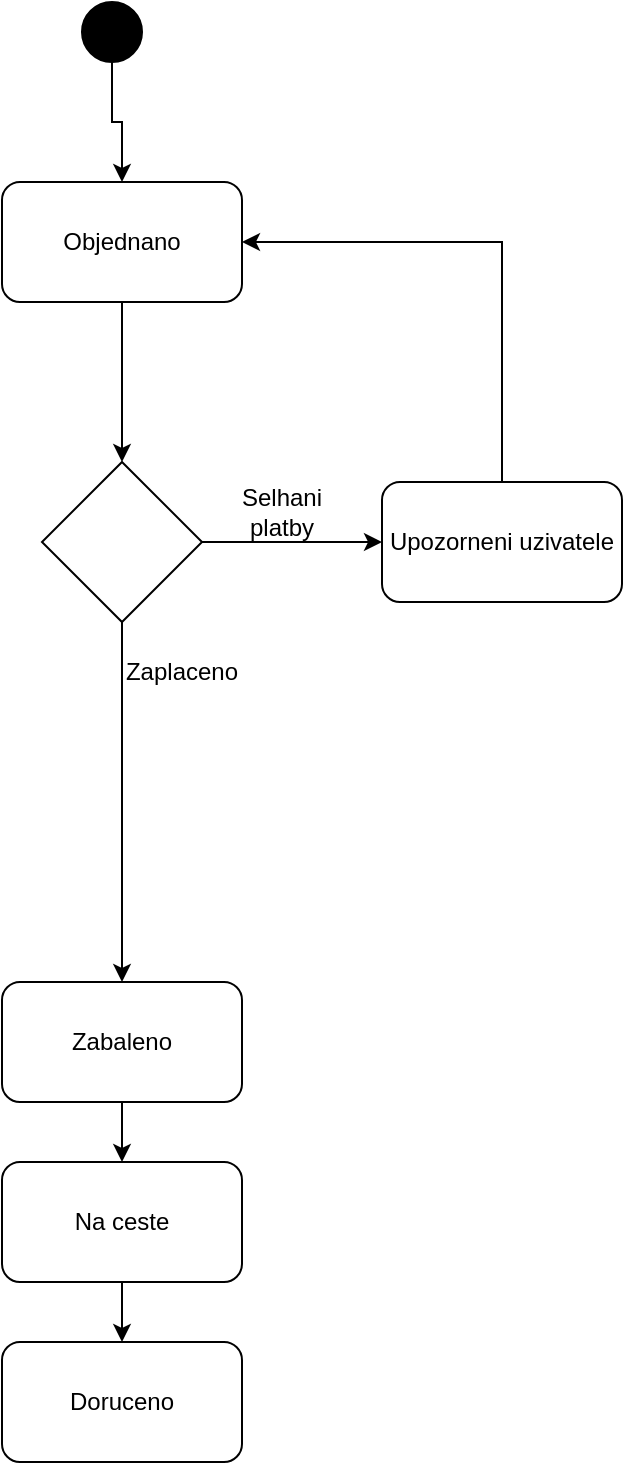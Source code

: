 <mxfile version="21.2.1" type="device" pages="3">
  <diagram id="C5RBs43oDa-KdzZeNtuy" name="Page-1">
    <mxGraphModel dx="1098" dy="1997" grid="1" gridSize="10" guides="1" tooltips="1" connect="1" arrows="1" fold="1" page="1" pageScale="1" pageWidth="827" pageHeight="1169" math="0" shadow="0">
      <root>
        <mxCell id="WIyWlLk6GJQsqaUBKTNV-0" />
        <mxCell id="WIyWlLk6GJQsqaUBKTNV-1" parent="WIyWlLk6GJQsqaUBKTNV-0" />
        <mxCell id="D2sk06DIlg-a_bXGIyyw-11" value="" style="edgeStyle=orthogonalEdgeStyle;rounded=0;orthogonalLoop=1;jettySize=auto;html=1;" edge="1" parent="WIyWlLk6GJQsqaUBKTNV-1" source="D2sk06DIlg-a_bXGIyyw-2" target="D2sk06DIlg-a_bXGIyyw-10">
          <mxGeometry relative="1" as="geometry" />
        </mxCell>
        <mxCell id="D2sk06DIlg-a_bXGIyyw-2" value="Objednano" style="rounded=1;whiteSpace=wrap;html=1;" vertex="1" parent="WIyWlLk6GJQsqaUBKTNV-1">
          <mxGeometry y="-70" width="120" height="60" as="geometry" />
        </mxCell>
        <mxCell id="D2sk06DIlg-a_bXGIyyw-21" style="edgeStyle=orthogonalEdgeStyle;rounded=0;orthogonalLoop=1;jettySize=auto;html=1;entryX=1;entryY=0.5;entryDx=0;entryDy=0;" edge="1" parent="WIyWlLk6GJQsqaUBKTNV-1" source="D2sk06DIlg-a_bXGIyyw-5" target="D2sk06DIlg-a_bXGIyyw-2">
          <mxGeometry relative="1" as="geometry">
            <Array as="points">
              <mxPoint x="250" y="-40" />
            </Array>
          </mxGeometry>
        </mxCell>
        <mxCell id="D2sk06DIlg-a_bXGIyyw-5" value="Upozorneni uzivatele" style="rounded=1;whiteSpace=wrap;html=1;" vertex="1" parent="WIyWlLk6GJQsqaUBKTNV-1">
          <mxGeometry x="190" y="80" width="120" height="60" as="geometry" />
        </mxCell>
        <mxCell id="D2sk06DIlg-a_bXGIyyw-16" value="" style="edgeStyle=orthogonalEdgeStyle;rounded=0;orthogonalLoop=1;jettySize=auto;html=1;" edge="1" parent="WIyWlLk6GJQsqaUBKTNV-1" source="D2sk06DIlg-a_bXGIyyw-6" target="D2sk06DIlg-a_bXGIyyw-7">
          <mxGeometry relative="1" as="geometry" />
        </mxCell>
        <mxCell id="D2sk06DIlg-a_bXGIyyw-6" value="Zabaleno" style="rounded=1;whiteSpace=wrap;html=1;" vertex="1" parent="WIyWlLk6GJQsqaUBKTNV-1">
          <mxGeometry y="330" width="120" height="60" as="geometry" />
        </mxCell>
        <mxCell id="D2sk06DIlg-a_bXGIyyw-17" value="" style="edgeStyle=orthogonalEdgeStyle;rounded=0;orthogonalLoop=1;jettySize=auto;html=1;" edge="1" parent="WIyWlLk6GJQsqaUBKTNV-1" source="D2sk06DIlg-a_bXGIyyw-7" target="D2sk06DIlg-a_bXGIyyw-8">
          <mxGeometry relative="1" as="geometry" />
        </mxCell>
        <mxCell id="D2sk06DIlg-a_bXGIyyw-7" value="Na ceste" style="rounded=1;whiteSpace=wrap;html=1;" vertex="1" parent="WIyWlLk6GJQsqaUBKTNV-1">
          <mxGeometry y="420" width="120" height="60" as="geometry" />
        </mxCell>
        <mxCell id="D2sk06DIlg-a_bXGIyyw-8" value="Doruceno" style="rounded=1;whiteSpace=wrap;html=1;" vertex="1" parent="WIyWlLk6GJQsqaUBKTNV-1">
          <mxGeometry y="510" width="120" height="60" as="geometry" />
        </mxCell>
        <mxCell id="D2sk06DIlg-a_bXGIyyw-13" value="" style="edgeStyle=orthogonalEdgeStyle;rounded=0;orthogonalLoop=1;jettySize=auto;html=1;entryX=0.5;entryY=0;entryDx=0;entryDy=0;" edge="1" parent="WIyWlLk6GJQsqaUBKTNV-1" source="D2sk06DIlg-a_bXGIyyw-10" target="D2sk06DIlg-a_bXGIyyw-6">
          <mxGeometry relative="1" as="geometry">
            <mxPoint x="60" y="240" as="targetPoint" />
          </mxGeometry>
        </mxCell>
        <mxCell id="D2sk06DIlg-a_bXGIyyw-14" value="" style="edgeStyle=orthogonalEdgeStyle;rounded=0;orthogonalLoop=1;jettySize=auto;html=1;" edge="1" parent="WIyWlLk6GJQsqaUBKTNV-1" source="D2sk06DIlg-a_bXGIyyw-10" target="D2sk06DIlg-a_bXGIyyw-5">
          <mxGeometry relative="1" as="geometry" />
        </mxCell>
        <mxCell id="D2sk06DIlg-a_bXGIyyw-10" value="" style="rhombus;whiteSpace=wrap;html=1;" vertex="1" parent="WIyWlLk6GJQsqaUBKTNV-1">
          <mxGeometry x="20" y="70" width="80" height="80" as="geometry" />
        </mxCell>
        <mxCell id="D2sk06DIlg-a_bXGIyyw-18" value="Selhani platby" style="text;html=1;strokeColor=none;fillColor=none;align=center;verticalAlign=middle;whiteSpace=wrap;rounded=0;" vertex="1" parent="WIyWlLk6GJQsqaUBKTNV-1">
          <mxGeometry x="110" y="80" width="60" height="30" as="geometry" />
        </mxCell>
        <mxCell id="D2sk06DIlg-a_bXGIyyw-20" value="Zaplaceno" style="text;html=1;strokeColor=none;fillColor=none;align=center;verticalAlign=middle;whiteSpace=wrap;rounded=0;" vertex="1" parent="WIyWlLk6GJQsqaUBKTNV-1">
          <mxGeometry x="60" y="160" width="60" height="30" as="geometry" />
        </mxCell>
        <mxCell id="zct0Iq25q_JNFBLNUg8d-1" value="" style="edgeStyle=orthogonalEdgeStyle;rounded=0;orthogonalLoop=1;jettySize=auto;html=1;" edge="1" parent="WIyWlLk6GJQsqaUBKTNV-1" source="zct0Iq25q_JNFBLNUg8d-0" target="D2sk06DIlg-a_bXGIyyw-2">
          <mxGeometry relative="1" as="geometry" />
        </mxCell>
        <mxCell id="zct0Iq25q_JNFBLNUg8d-0" value="" style="ellipse;whiteSpace=wrap;html=1;aspect=fixed;fillColor=#000000;" vertex="1" parent="WIyWlLk6GJQsqaUBKTNV-1">
          <mxGeometry x="40" y="-160" width="30" height="30" as="geometry" />
        </mxCell>
      </root>
    </mxGraphModel>
  </diagram>
  <diagram id="bbwoKjvHPB5Rb8OE0Woz" name="Page-2">
    <mxGraphModel dx="1098" dy="828" grid="1" gridSize="10" guides="1" tooltips="1" connect="1" arrows="1" fold="1" page="1" pageScale="1" pageWidth="827" pageHeight="1169" math="0" shadow="0">
      <root>
        <mxCell id="0" />
        <mxCell id="1" parent="0" />
        <mxCell id="CazngF8wbNoaP-gFMfug-13" value="" style="edgeStyle=orthogonalEdgeStyle;rounded=0;orthogonalLoop=1;jettySize=auto;html=1;" edge="1" parent="1" source="CazngF8wbNoaP-gFMfug-2" target="CazngF8wbNoaP-gFMfug-7">
          <mxGeometry relative="1" as="geometry" />
        </mxCell>
        <mxCell id="CazngF8wbNoaP-gFMfug-15" value="" style="edgeStyle=orthogonalEdgeStyle;rounded=0;orthogonalLoop=1;jettySize=auto;html=1;" edge="1" parent="1" source="CazngF8wbNoaP-gFMfug-2" target="CazngF8wbNoaP-gFMfug-12">
          <mxGeometry relative="1" as="geometry" />
        </mxCell>
        <mxCell id="CazngF8wbNoaP-gFMfug-2" value="N=&amp;lt;0" style="rhombus;whiteSpace=wrap;html=1;" vertex="1" parent="1">
          <mxGeometry x="250" y="440" width="80" height="80" as="geometry" />
        </mxCell>
        <mxCell id="CazngF8wbNoaP-gFMfug-5" value="" style="edgeStyle=orthogonalEdgeStyle;rounded=0;orthogonalLoop=1;jettySize=auto;html=1;" edge="1" parent="1" source="CazngF8wbNoaP-gFMfug-3" target="CazngF8wbNoaP-gFMfug-4">
          <mxGeometry relative="1" as="geometry" />
        </mxCell>
        <mxCell id="CazngF8wbNoaP-gFMfug-3" value="START" style="rounded=1;whiteSpace=wrap;html=1;" vertex="1" parent="1">
          <mxGeometry x="230" y="90" width="120" height="60" as="geometry" />
        </mxCell>
        <mxCell id="CazngF8wbNoaP-gFMfug-9" value="" style="edgeStyle=orthogonalEdgeStyle;rounded=0;orthogonalLoop=1;jettySize=auto;html=1;" edge="1" parent="1" source="CazngF8wbNoaP-gFMfug-4" target="CazngF8wbNoaP-gFMfug-8">
          <mxGeometry relative="1" as="geometry" />
        </mxCell>
        <mxCell id="CazngF8wbNoaP-gFMfug-4" value="X = 1&lt;br style=&quot;border-color: var(--border-color);&quot;&gt;N = 0" style="shape=parallelogram;html=1;strokeWidth=2;perimeter=parallelogramPerimeter;whiteSpace=wrap;rounded=1;arcSize=12;size=0.23;" vertex="1" parent="1">
          <mxGeometry x="230" y="220" width="120" height="60" as="geometry" />
        </mxCell>
        <mxCell id="CazngF8wbNoaP-gFMfug-6" value="KONEC" style="rounded=1;whiteSpace=wrap;html=1;" vertex="1" parent="1">
          <mxGeometry x="230" y="740" width="120" height="60" as="geometry" />
        </mxCell>
        <mxCell id="CazngF8wbNoaP-gFMfug-25" style="edgeStyle=orthogonalEdgeStyle;rounded=0;orthogonalLoop=1;jettySize=auto;html=1;entryX=1;entryY=0.5;entryDx=0;entryDy=0;" edge="1" parent="1" source="CazngF8wbNoaP-gFMfug-7" target="CazngF8wbNoaP-gFMfug-21">
          <mxGeometry relative="1" as="geometry">
            <Array as="points">
              <mxPoint x="450" y="400" />
            </Array>
          </mxGeometry>
        </mxCell>
        <mxCell id="CazngF8wbNoaP-gFMfug-7" value="X = X * N&lt;br&gt;N--" style="shape=parallelogram;html=1;strokeWidth=2;perimeter=parallelogramPerimeter;whiteSpace=wrap;rounded=1;arcSize=12;size=0.23;" vertex="1" parent="1">
          <mxGeometry x="400" y="450" width="100" height="60" as="geometry" />
        </mxCell>
        <mxCell id="CazngF8wbNoaP-gFMfug-23" value="" style="edgeStyle=orthogonalEdgeStyle;rounded=0;orthogonalLoop=1;jettySize=auto;html=1;" edge="1" parent="1" source="CazngF8wbNoaP-gFMfug-8" target="CazngF8wbNoaP-gFMfug-21">
          <mxGeometry relative="1" as="geometry" />
        </mxCell>
        <mxCell id="CazngF8wbNoaP-gFMfug-8" value="Input number N" style="shape=parallelogram;html=1;strokeWidth=2;perimeter=parallelogramPerimeter;whiteSpace=wrap;rounded=1;arcSize=12;size=0.23;" vertex="1" parent="1">
          <mxGeometry x="230" y="310" width="120" height="60" as="geometry" />
        </mxCell>
        <mxCell id="CazngF8wbNoaP-gFMfug-26" value="" style="edgeStyle=orthogonalEdgeStyle;rounded=0;orthogonalLoop=1;jettySize=auto;html=1;" edge="1" parent="1" source="CazngF8wbNoaP-gFMfug-12" target="CazngF8wbNoaP-gFMfug-6">
          <mxGeometry relative="1" as="geometry" />
        </mxCell>
        <mxCell id="CazngF8wbNoaP-gFMfug-12" value="Output X" style="shape=parallelogram;html=1;strokeWidth=2;perimeter=parallelogramPerimeter;whiteSpace=wrap;rounded=1;arcSize=12;size=0.23;" vertex="1" parent="1">
          <mxGeometry x="240" y="610" width="100" height="60" as="geometry" />
        </mxCell>
        <mxCell id="CazngF8wbNoaP-gFMfug-14" value="NE" style="text;html=1;strokeColor=none;fillColor=none;align=center;verticalAlign=middle;whiteSpace=wrap;rounded=0;" vertex="1" parent="1">
          <mxGeometry x="330" y="460" width="60" height="30" as="geometry" />
        </mxCell>
        <mxCell id="CazngF8wbNoaP-gFMfug-16" value="ANO" style="text;html=1;strokeColor=none;fillColor=none;align=center;verticalAlign=middle;whiteSpace=wrap;rounded=0;" vertex="1" parent="1">
          <mxGeometry x="280" y="540" width="60" height="30" as="geometry" />
        </mxCell>
        <mxCell id="CazngF8wbNoaP-gFMfug-24" value="" style="edgeStyle=orthogonalEdgeStyle;rounded=0;orthogonalLoop=1;jettySize=auto;html=1;" edge="1" parent="1" source="CazngF8wbNoaP-gFMfug-21" target="CazngF8wbNoaP-gFMfug-2">
          <mxGeometry relative="1" as="geometry" />
        </mxCell>
        <mxCell id="CazngF8wbNoaP-gFMfug-21" value="" style="ellipse;whiteSpace=wrap;html=1;aspect=fixed;fillColor=#000000;" vertex="1" parent="1">
          <mxGeometry x="280" y="390" width="20" height="20" as="geometry" />
        </mxCell>
        <mxCell id="CazngF8wbNoaP-gFMfug-22" style="edgeStyle=orthogonalEdgeStyle;rounded=0;orthogonalLoop=1;jettySize=auto;html=1;exitX=1;exitY=1;exitDx=0;exitDy=0;entryX=0.5;entryY=1;entryDx=0;entryDy=0;" edge="1" parent="1" source="CazngF8wbNoaP-gFMfug-21" target="CazngF8wbNoaP-gFMfug-21">
          <mxGeometry relative="1" as="geometry" />
        </mxCell>
      </root>
    </mxGraphModel>
  </diagram>
  <diagram id="GTA0qYAq0o0OK5HZOMSB" name="Page-3">
    <mxGraphModel dx="1098" dy="828" grid="1" gridSize="10" guides="1" tooltips="1" connect="1" arrows="1" fold="1" page="1" pageScale="1" pageWidth="827" pageHeight="1169" math="0" shadow="0">
      <root>
        <mxCell id="0" />
        <mxCell id="1" parent="0" />
        <mxCell id="xLwy4n_jrBFbHZGfiPAE-13" style="edgeStyle=orthogonalEdgeStyle;rounded=0;orthogonalLoop=1;jettySize=auto;html=1;entryX=0;entryY=0.5;entryDx=0;entryDy=0;startArrow=classic;startFill=1;" edge="1" parent="1" source="xLwy4n_jrBFbHZGfiPAE-1" target="xLwy4n_jrBFbHZGfiPAE-2">
          <mxGeometry relative="1" as="geometry" />
        </mxCell>
        <mxCell id="xLwy4n_jrBFbHZGfiPAE-1" value="Zajisteno" style="rounded=1;whiteSpace=wrap;html=1;" vertex="1" parent="1">
          <mxGeometry x="30" y="180" width="120" height="60" as="geometry" />
        </mxCell>
        <mxCell id="xLwy4n_jrBFbHZGfiPAE-34" value="" style="edgeStyle=orthogonalEdgeStyle;rounded=0;orthogonalLoop=1;jettySize=auto;html=1;" edge="1" parent="1" source="xLwy4n_jrBFbHZGfiPAE-2" target="xLwy4n_jrBFbHZGfiPAE-3">
          <mxGeometry relative="1" as="geometry" />
        </mxCell>
        <mxCell id="xLwy4n_jrBFbHZGfiPAE-2" value="Nezajisteno" style="rounded=1;whiteSpace=wrap;html=1;" vertex="1" parent="1">
          <mxGeometry x="360" y="180" width="120" height="60" as="geometry" />
        </mxCell>
        <mxCell id="xLwy4n_jrBFbHZGfiPAE-3" value="Odpocet" style="rounded=1;whiteSpace=wrap;html=1;" vertex="1" parent="1">
          <mxGeometry x="360" y="270" width="120" height="60" as="geometry" />
        </mxCell>
        <mxCell id="xLwy4n_jrBFbHZGfiPAE-38" style="edgeStyle=orthogonalEdgeStyle;rounded=0;orthogonalLoop=1;jettySize=auto;html=1;endArrow=diamond;endFill=0;startSize=20;endSize=20;" edge="1" parent="1" source="xLwy4n_jrBFbHZGfiPAE-4">
          <mxGeometry relative="1" as="geometry">
            <mxPoint x="420" y="450" as="targetPoint" />
          </mxGeometry>
        </mxCell>
        <mxCell id="xLwy4n_jrBFbHZGfiPAE-4" value="Zazeh" style="rounded=1;whiteSpace=wrap;html=1;" vertex="1" parent="1">
          <mxGeometry x="360" y="350" width="120" height="60" as="geometry" />
        </mxCell>
        <mxCell id="xLwy4n_jrBFbHZGfiPAE-35" style="edgeStyle=orthogonalEdgeStyle;rounded=0;orthogonalLoop=1;jettySize=auto;html=1;entryX=1;entryY=0.5;entryDx=0;entryDy=0;" edge="1" parent="1" source="xLwy4n_jrBFbHZGfiPAE-5" target="xLwy4n_jrBFbHZGfiPAE-2">
          <mxGeometry relative="1" as="geometry">
            <Array as="points">
              <mxPoint x="590" y="210" />
            </Array>
          </mxGeometry>
        </mxCell>
        <mxCell id="xLwy4n_jrBFbHZGfiPAE-5" value="Preruseni" style="rounded=1;whiteSpace=wrap;html=1;" vertex="1" parent="1">
          <mxGeometry x="530" y="410" width="120" height="60" as="geometry" />
        </mxCell>
        <mxCell id="xLwy4n_jrBFbHZGfiPAE-24" value="" style="edgeStyle=orthogonalEdgeStyle;rounded=0;orthogonalLoop=1;jettySize=auto;html=1;" edge="1" parent="1" source="xLwy4n_jrBFbHZGfiPAE-6" target="xLwy4n_jrBFbHZGfiPAE-7">
          <mxGeometry relative="1" as="geometry" />
        </mxCell>
        <mxCell id="xLwy4n_jrBFbHZGfiPAE-6" value="Vzlet s pohonem" style="rounded=1;whiteSpace=wrap;html=1;" vertex="1" parent="1">
          <mxGeometry x="30" y="510" width="120" height="60" as="geometry" />
        </mxCell>
        <mxCell id="xLwy4n_jrBFbHZGfiPAE-26" value="" style="edgeStyle=orthogonalEdgeStyle;rounded=0;orthogonalLoop=1;jettySize=auto;html=1;" edge="1" parent="1" source="xLwy4n_jrBFbHZGfiPAE-7" target="xLwy4n_jrBFbHZGfiPAE-8">
          <mxGeometry relative="1" as="geometry" />
        </mxCell>
        <mxCell id="xLwy4n_jrBFbHZGfiPAE-7" value="Vzlet bez pohonu" style="rounded=1;whiteSpace=wrap;html=1;" vertex="1" parent="1">
          <mxGeometry x="190" y="510" width="120" height="60" as="geometry" />
        </mxCell>
        <mxCell id="xLwy4n_jrBFbHZGfiPAE-27" value="" style="edgeStyle=orthogonalEdgeStyle;rounded=0;orthogonalLoop=1;jettySize=auto;html=1;" edge="1" parent="1" source="xLwy4n_jrBFbHZGfiPAE-8" target="xLwy4n_jrBFbHZGfiPAE-9">
          <mxGeometry relative="1" as="geometry" />
        </mxCell>
        <mxCell id="xLwy4n_jrBFbHZGfiPAE-8" value="Pad" style="rounded=1;whiteSpace=wrap;html=1;" vertex="1" parent="1">
          <mxGeometry x="360" y="510" width="120" height="60" as="geometry" />
        </mxCell>
        <mxCell id="xLwy4n_jrBFbHZGfiPAE-28" value="" style="edgeStyle=orthogonalEdgeStyle;rounded=0;orthogonalLoop=1;jettySize=auto;html=1;" edge="1" parent="1" source="xLwy4n_jrBFbHZGfiPAE-9" target="xLwy4n_jrBFbHZGfiPAE-10">
          <mxGeometry relative="1" as="geometry" />
        </mxCell>
        <mxCell id="xLwy4n_jrBFbHZGfiPAE-9" value="Pad s vysunutym padakem" style="rounded=1;whiteSpace=wrap;html=1;" vertex="1" parent="1">
          <mxGeometry x="530" y="510" width="120" height="60" as="geometry" />
        </mxCell>
        <mxCell id="xLwy4n_jrBFbHZGfiPAE-33" style="edgeStyle=orthogonalEdgeStyle;rounded=0;orthogonalLoop=1;jettySize=auto;html=1;entryX=0.5;entryY=0;entryDx=0;entryDy=0;" edge="1" parent="1" source="xLwy4n_jrBFbHZGfiPAE-10" target="xLwy4n_jrBFbHZGfiPAE-29">
          <mxGeometry relative="1" as="geometry" />
        </mxCell>
        <mxCell id="xLwy4n_jrBFbHZGfiPAE-10" value="Dopadnuti" style="rounded=1;whiteSpace=wrap;html=1;" vertex="1" parent="1">
          <mxGeometry x="700" y="510" width="120" height="60" as="geometry" />
        </mxCell>
        <mxCell id="xLwy4n_jrBFbHZGfiPAE-18" value="" style="endArrow=classic;html=1;rounded=0;entryX=0.5;entryY=0;entryDx=0;entryDy=0;exitX=0.5;exitY=1;exitDx=0;exitDy=0;" edge="1" parent="1" source="xLwy4n_jrBFbHZGfiPAE-3" target="xLwy4n_jrBFbHZGfiPAE-4">
          <mxGeometry width="50" height="50" relative="1" as="geometry">
            <mxPoint x="420" y="400" as="sourcePoint" />
            <mxPoint x="440" y="420" as="targetPoint" />
          </mxGeometry>
        </mxCell>
        <mxCell id="xLwy4n_jrBFbHZGfiPAE-29" value="" style="ellipse;whiteSpace=wrap;html=1;aspect=fixed;" vertex="1" parent="1">
          <mxGeometry x="740" y="610" width="40" height="40" as="geometry" />
        </mxCell>
        <mxCell id="xLwy4n_jrBFbHZGfiPAE-30" value="" style="ellipse;whiteSpace=wrap;html=1;aspect=fixed;fillColor=#000000;" vertex="1" parent="1">
          <mxGeometry x="750" y="620" width="20" height="20" as="geometry" />
        </mxCell>
        <mxCell id="xLwy4n_jrBFbHZGfiPAE-32" value="" style="edgeStyle=orthogonalEdgeStyle;rounded=0;orthogonalLoop=1;jettySize=auto;html=1;" edge="1" parent="1" source="xLwy4n_jrBFbHZGfiPAE-31" target="xLwy4n_jrBFbHZGfiPAE-1">
          <mxGeometry relative="1" as="geometry" />
        </mxCell>
        <mxCell id="xLwy4n_jrBFbHZGfiPAE-31" value="" style="ellipse;whiteSpace=wrap;html=1;aspect=fixed;" vertex="1" parent="1">
          <mxGeometry x="70" y="100" width="40" height="40" as="geometry" />
        </mxCell>
        <mxCell id="xLwy4n_jrBFbHZGfiPAE-39" value="" style="endArrow=classic;html=1;rounded=0;entryX=0;entryY=0.5;entryDx=0;entryDy=0;" edge="1" parent="1" target="xLwy4n_jrBFbHZGfiPAE-5">
          <mxGeometry width="50" height="50" relative="1" as="geometry">
            <mxPoint x="430" y="440" as="sourcePoint" />
            <mxPoint x="440" y="410" as="targetPoint" />
          </mxGeometry>
        </mxCell>
        <mxCell id="xLwy4n_jrBFbHZGfiPAE-40" value="" style="endArrow=classic;html=1;rounded=0;entryX=0.425;entryY=0.017;entryDx=0;entryDy=0;entryPerimeter=0;" edge="1" parent="1" target="xLwy4n_jrBFbHZGfiPAE-6">
          <mxGeometry width="50" height="50" relative="1" as="geometry">
            <mxPoint x="410" y="440" as="sourcePoint" />
            <mxPoint x="80" y="440" as="targetPoint" />
            <Array as="points">
              <mxPoint x="81" y="440" />
            </Array>
          </mxGeometry>
        </mxCell>
        <mxCell id="xLwy4n_jrBFbHZGfiPAE-41" value="[a=0]" style="text;html=1;strokeColor=none;fillColor=none;align=center;verticalAlign=middle;whiteSpace=wrap;rounded=0;" vertex="1" parent="1">
          <mxGeometry x="430" y="420" width="60" height="30" as="geometry" />
        </mxCell>
        <mxCell id="xLwy4n_jrBFbHZGfiPAE-42" value="[a&amp;gt;0]" style="text;html=1;strokeColor=none;fillColor=none;align=center;verticalAlign=middle;whiteSpace=wrap;rounded=0;" vertex="1" parent="1">
          <mxGeometry x="320" y="420" width="60" height="30" as="geometry" />
        </mxCell>
        <mxCell id="xLwy4n_jrBFbHZGfiPAE-44" value="[v=&amp;lt;-2]" style="text;html=1;strokeColor=none;fillColor=none;align=center;verticalAlign=middle;whiteSpace=wrap;rounded=0;" vertex="1" parent="1">
          <mxGeometry x="470" y="520" width="60" height="30" as="geometry" />
        </mxCell>
        <mxCell id="xLwy4n_jrBFbHZGfiPAE-45" value="[v=0]" style="text;html=1;strokeColor=none;fillColor=none;align=center;verticalAlign=middle;whiteSpace=wrap;rounded=0;" vertex="1" parent="1">
          <mxGeometry x="640" y="520" width="60" height="30" as="geometry" />
        </mxCell>
        <mxCell id="xLwy4n_jrBFbHZGfiPAE-46" value="[Stisk tlacitka]" style="text;html=1;strokeColor=none;fillColor=none;align=center;verticalAlign=middle;whiteSpace=wrap;rounded=0;" vertex="1" parent="1">
          <mxGeometry x="200" y="190" width="80" height="30" as="geometry" />
        </mxCell>
        <mxCell id="xLwy4n_jrBFbHZGfiPAE-48" value="[Otoceni spinace]" style="text;html=1;strokeColor=none;fillColor=none;align=center;verticalAlign=middle;whiteSpace=wrap;rounded=0;" vertex="1" parent="1">
          <mxGeometry x="430" y="240" width="100" height="30" as="geometry" />
        </mxCell>
        <mxCell id="3CoBGM-3GoyzGEPTVo1u-1" value="[a=0]" style="text;html=1;strokeColor=none;fillColor=none;align=center;verticalAlign=middle;whiteSpace=wrap;rounded=0;" vertex="1" parent="1">
          <mxGeometry x="140" y="520" width="60" height="30" as="geometry" />
        </mxCell>
        <mxCell id="3CoBGM-3GoyzGEPTVo1u-2" value="[v=0]" style="text;html=1;strokeColor=none;fillColor=none;align=center;verticalAlign=middle;whiteSpace=wrap;rounded=0;" vertex="1" parent="1">
          <mxGeometry x="300" y="520" width="60" height="30" as="geometry" />
        </mxCell>
      </root>
    </mxGraphModel>
  </diagram>
</mxfile>
